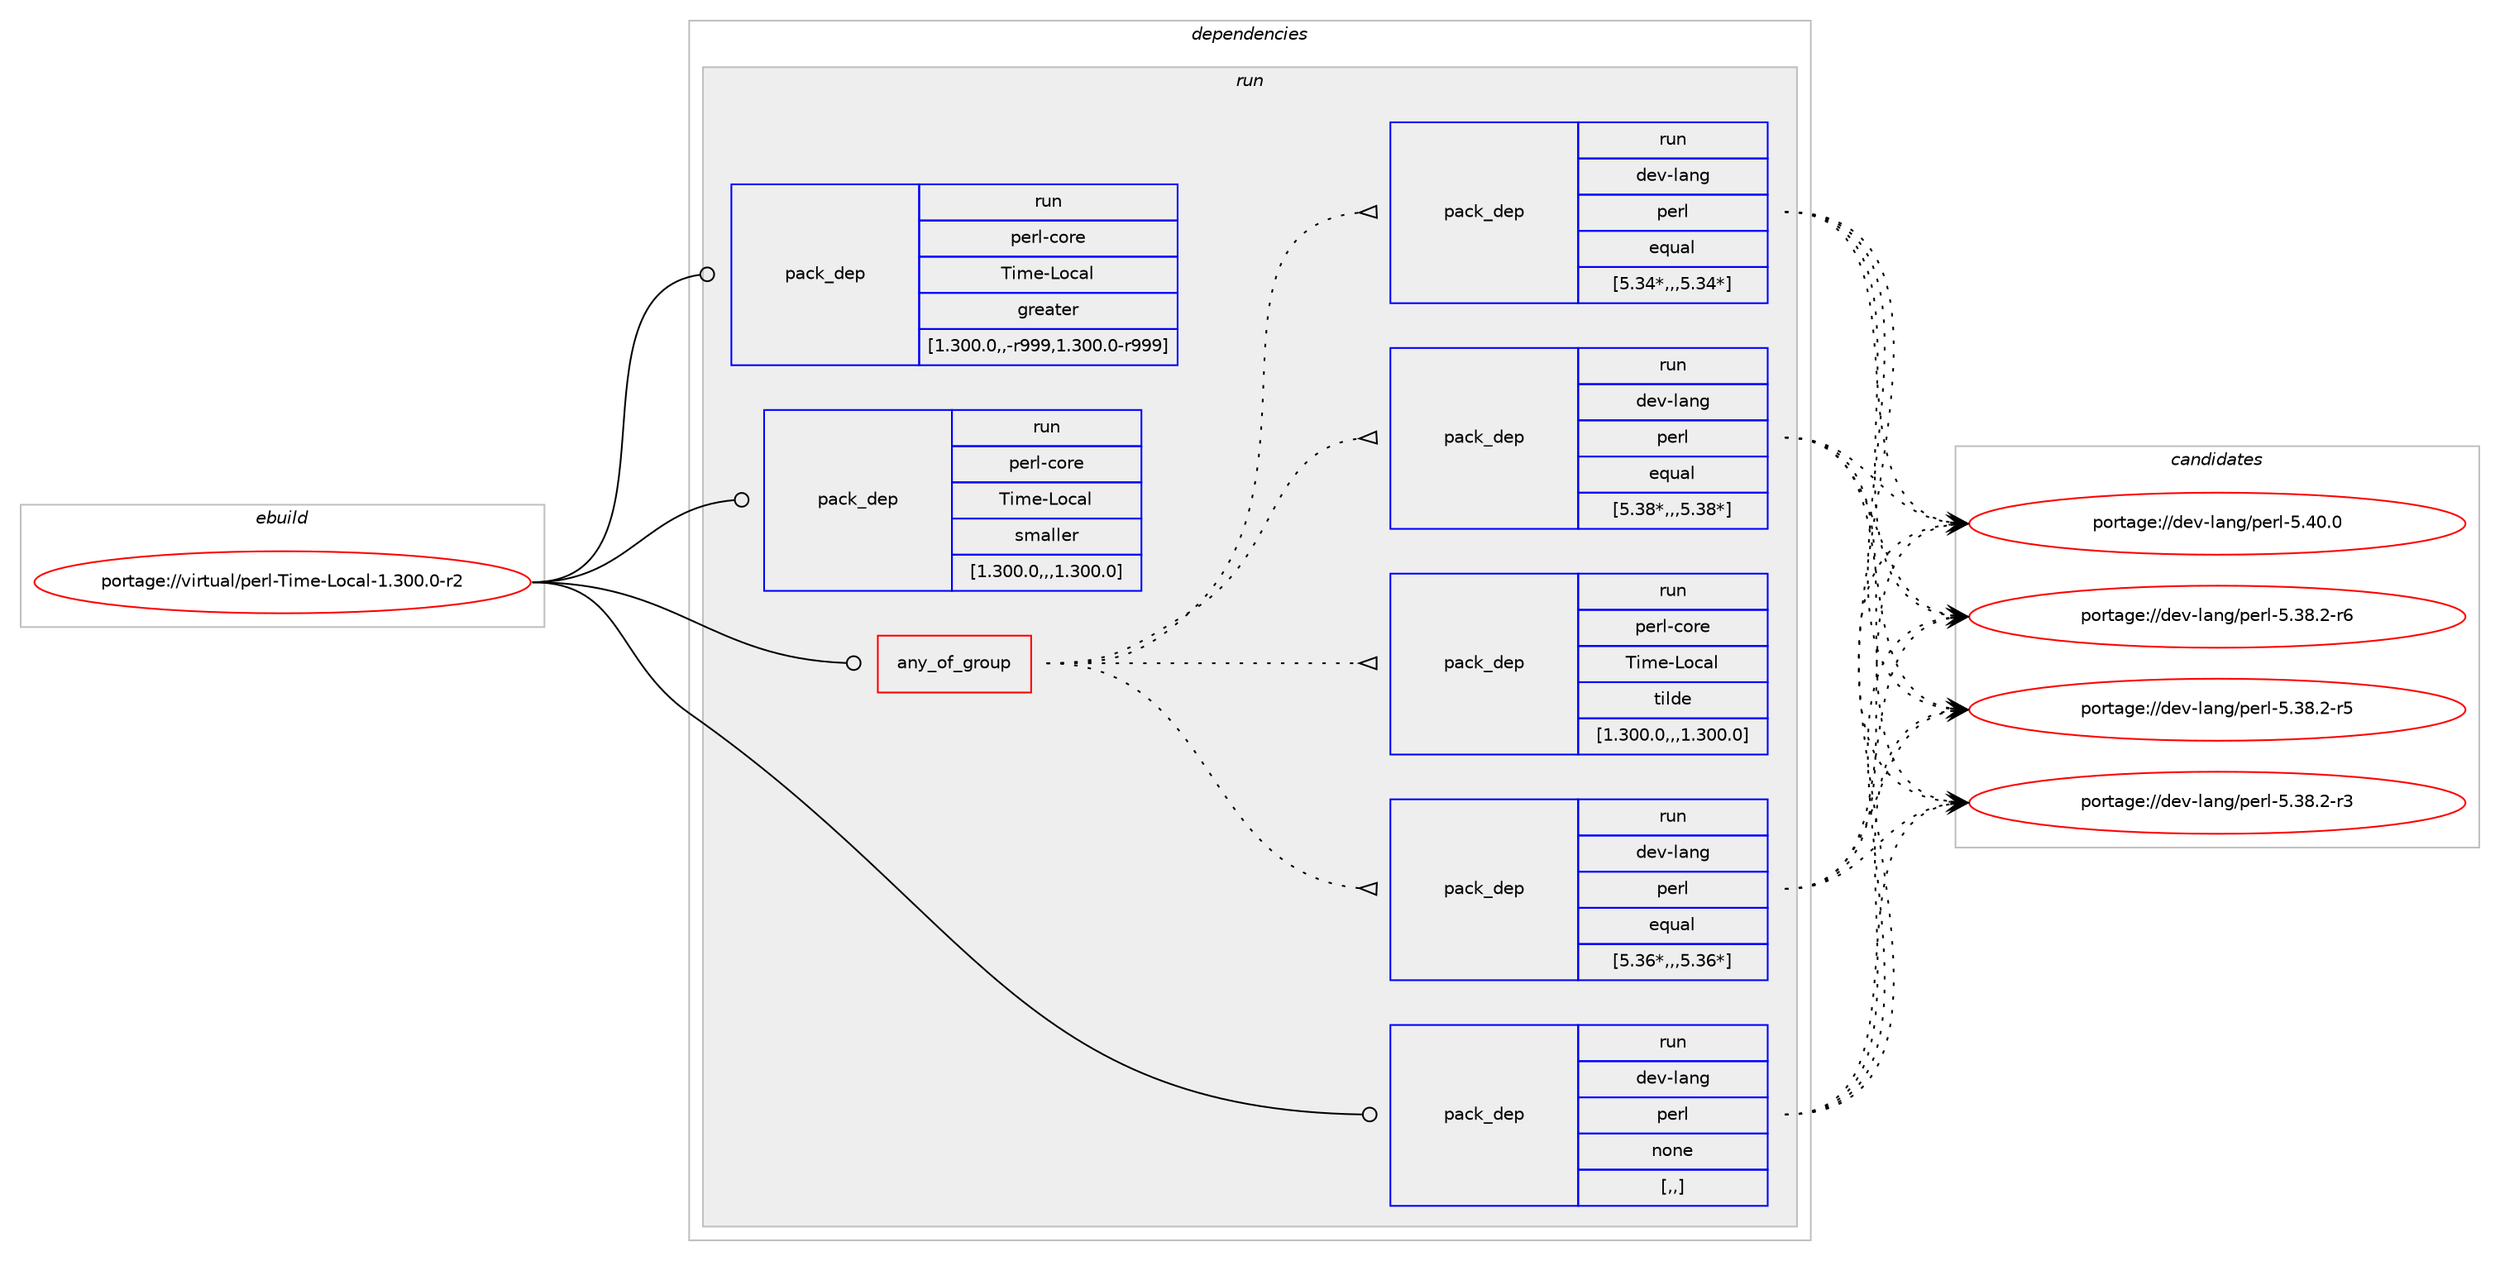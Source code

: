 digraph prolog {

# *************
# Graph options
# *************

newrank=true;
concentrate=true;
compound=true;
graph [rankdir=LR,fontname=Helvetica,fontsize=10,ranksep=1.5];#, ranksep=2.5, nodesep=0.2];
edge  [arrowhead=vee];
node  [fontname=Helvetica,fontsize=10];

# **********
# The ebuild
# **********

subgraph cluster_leftcol {
color=gray;
rank=same;
label=<<i>ebuild</i>>;
id [label="portage://virtual/perl-Time-Local-1.300.0-r2", color=red, width=4, href="../virtual/perl-Time-Local-1.300.0-r2.svg"];
}

# ****************
# The dependencies
# ****************

subgraph cluster_midcol {
color=gray;
label=<<i>dependencies</i>>;
subgraph cluster_compile {
fillcolor="#eeeeee";
style=filled;
label=<<i>compile</i>>;
}
subgraph cluster_compileandrun {
fillcolor="#eeeeee";
style=filled;
label=<<i>compile and run</i>>;
}
subgraph cluster_run {
fillcolor="#eeeeee";
style=filled;
label=<<i>run</i>>;
subgraph any61 {
dependency4638 [label=<<TABLE BORDER="0" CELLBORDER="1" CELLSPACING="0" CELLPADDING="4"><TR><TD CELLPADDING="10">any_of_group</TD></TR></TABLE>>, shape=none, color=red];subgraph pack3802 {
dependency4639 [label=<<TABLE BORDER="0" CELLBORDER="1" CELLSPACING="0" CELLPADDING="4" WIDTH="220"><TR><TD ROWSPAN="6" CELLPADDING="30">pack_dep</TD></TR><TR><TD WIDTH="110">run</TD></TR><TR><TD>dev-lang</TD></TR><TR><TD>perl</TD></TR><TR><TD>equal</TD></TR><TR><TD>[5.38*,,,5.38*]</TD></TR></TABLE>>, shape=none, color=blue];
}
dependency4638:e -> dependency4639:w [weight=20,style="dotted",arrowhead="oinv"];
subgraph pack3803 {
dependency4640 [label=<<TABLE BORDER="0" CELLBORDER="1" CELLSPACING="0" CELLPADDING="4" WIDTH="220"><TR><TD ROWSPAN="6" CELLPADDING="30">pack_dep</TD></TR><TR><TD WIDTH="110">run</TD></TR><TR><TD>dev-lang</TD></TR><TR><TD>perl</TD></TR><TR><TD>equal</TD></TR><TR><TD>[5.36*,,,5.36*]</TD></TR></TABLE>>, shape=none, color=blue];
}
dependency4638:e -> dependency4640:w [weight=20,style="dotted",arrowhead="oinv"];
subgraph pack3804 {
dependency4641 [label=<<TABLE BORDER="0" CELLBORDER="1" CELLSPACING="0" CELLPADDING="4" WIDTH="220"><TR><TD ROWSPAN="6" CELLPADDING="30">pack_dep</TD></TR><TR><TD WIDTH="110">run</TD></TR><TR><TD>dev-lang</TD></TR><TR><TD>perl</TD></TR><TR><TD>equal</TD></TR><TR><TD>[5.34*,,,5.34*]</TD></TR></TABLE>>, shape=none, color=blue];
}
dependency4638:e -> dependency4641:w [weight=20,style="dotted",arrowhead="oinv"];
subgraph pack3805 {
dependency4642 [label=<<TABLE BORDER="0" CELLBORDER="1" CELLSPACING="0" CELLPADDING="4" WIDTH="220"><TR><TD ROWSPAN="6" CELLPADDING="30">pack_dep</TD></TR><TR><TD WIDTH="110">run</TD></TR><TR><TD>perl-core</TD></TR><TR><TD>Time-Local</TD></TR><TR><TD>tilde</TD></TR><TR><TD>[1.300.0,,,1.300.0]</TD></TR></TABLE>>, shape=none, color=blue];
}
dependency4638:e -> dependency4642:w [weight=20,style="dotted",arrowhead="oinv"];
}
id:e -> dependency4638:w [weight=20,style="solid",arrowhead="odot"];
subgraph pack3806 {
dependency4643 [label=<<TABLE BORDER="0" CELLBORDER="1" CELLSPACING="0" CELLPADDING="4" WIDTH="220"><TR><TD ROWSPAN="6" CELLPADDING="30">pack_dep</TD></TR><TR><TD WIDTH="110">run</TD></TR><TR><TD>dev-lang</TD></TR><TR><TD>perl</TD></TR><TR><TD>none</TD></TR><TR><TD>[,,]</TD></TR></TABLE>>, shape=none, color=blue];
}
id:e -> dependency4643:w [weight=20,style="solid",arrowhead="odot"];
subgraph pack3807 {
dependency4644 [label=<<TABLE BORDER="0" CELLBORDER="1" CELLSPACING="0" CELLPADDING="4" WIDTH="220"><TR><TD ROWSPAN="6" CELLPADDING="30">pack_dep</TD></TR><TR><TD WIDTH="110">run</TD></TR><TR><TD>perl-core</TD></TR><TR><TD>Time-Local</TD></TR><TR><TD>greater</TD></TR><TR><TD>[1.300.0,,-r999,1.300.0-r999]</TD></TR></TABLE>>, shape=none, color=blue];
}
id:e -> dependency4644:w [weight=20,style="solid",arrowhead="odot"];
subgraph pack3808 {
dependency4645 [label=<<TABLE BORDER="0" CELLBORDER="1" CELLSPACING="0" CELLPADDING="4" WIDTH="220"><TR><TD ROWSPAN="6" CELLPADDING="30">pack_dep</TD></TR><TR><TD WIDTH="110">run</TD></TR><TR><TD>perl-core</TD></TR><TR><TD>Time-Local</TD></TR><TR><TD>smaller</TD></TR><TR><TD>[1.300.0,,,1.300.0]</TD></TR></TABLE>>, shape=none, color=blue];
}
id:e -> dependency4645:w [weight=20,style="solid",arrowhead="odot"];
}
}

# **************
# The candidates
# **************

subgraph cluster_choices {
rank=same;
color=gray;
label=<<i>candidates</i>>;

subgraph choice3802 {
color=black;
nodesep=1;
choice10010111845108971101034711210111410845534652484648 [label="portage://dev-lang/perl-5.40.0", color=red, width=4,href="../dev-lang/perl-5.40.0.svg"];
choice100101118451089711010347112101114108455346515646504511454 [label="portage://dev-lang/perl-5.38.2-r6", color=red, width=4,href="../dev-lang/perl-5.38.2-r6.svg"];
choice100101118451089711010347112101114108455346515646504511453 [label="portage://dev-lang/perl-5.38.2-r5", color=red, width=4,href="../dev-lang/perl-5.38.2-r5.svg"];
choice100101118451089711010347112101114108455346515646504511451 [label="portage://dev-lang/perl-5.38.2-r3", color=red, width=4,href="../dev-lang/perl-5.38.2-r3.svg"];
dependency4639:e -> choice10010111845108971101034711210111410845534652484648:w [style=dotted,weight="100"];
dependency4639:e -> choice100101118451089711010347112101114108455346515646504511454:w [style=dotted,weight="100"];
dependency4639:e -> choice100101118451089711010347112101114108455346515646504511453:w [style=dotted,weight="100"];
dependency4639:e -> choice100101118451089711010347112101114108455346515646504511451:w [style=dotted,weight="100"];
}
subgraph choice3803 {
color=black;
nodesep=1;
choice10010111845108971101034711210111410845534652484648 [label="portage://dev-lang/perl-5.40.0", color=red, width=4,href="../dev-lang/perl-5.40.0.svg"];
choice100101118451089711010347112101114108455346515646504511454 [label="portage://dev-lang/perl-5.38.2-r6", color=red, width=4,href="../dev-lang/perl-5.38.2-r6.svg"];
choice100101118451089711010347112101114108455346515646504511453 [label="portage://dev-lang/perl-5.38.2-r5", color=red, width=4,href="../dev-lang/perl-5.38.2-r5.svg"];
choice100101118451089711010347112101114108455346515646504511451 [label="portage://dev-lang/perl-5.38.2-r3", color=red, width=4,href="../dev-lang/perl-5.38.2-r3.svg"];
dependency4640:e -> choice10010111845108971101034711210111410845534652484648:w [style=dotted,weight="100"];
dependency4640:e -> choice100101118451089711010347112101114108455346515646504511454:w [style=dotted,weight="100"];
dependency4640:e -> choice100101118451089711010347112101114108455346515646504511453:w [style=dotted,weight="100"];
dependency4640:e -> choice100101118451089711010347112101114108455346515646504511451:w [style=dotted,weight="100"];
}
subgraph choice3804 {
color=black;
nodesep=1;
choice10010111845108971101034711210111410845534652484648 [label="portage://dev-lang/perl-5.40.0", color=red, width=4,href="../dev-lang/perl-5.40.0.svg"];
choice100101118451089711010347112101114108455346515646504511454 [label="portage://dev-lang/perl-5.38.2-r6", color=red, width=4,href="../dev-lang/perl-5.38.2-r6.svg"];
choice100101118451089711010347112101114108455346515646504511453 [label="portage://dev-lang/perl-5.38.2-r5", color=red, width=4,href="../dev-lang/perl-5.38.2-r5.svg"];
choice100101118451089711010347112101114108455346515646504511451 [label="portage://dev-lang/perl-5.38.2-r3", color=red, width=4,href="../dev-lang/perl-5.38.2-r3.svg"];
dependency4641:e -> choice10010111845108971101034711210111410845534652484648:w [style=dotted,weight="100"];
dependency4641:e -> choice100101118451089711010347112101114108455346515646504511454:w [style=dotted,weight="100"];
dependency4641:e -> choice100101118451089711010347112101114108455346515646504511453:w [style=dotted,weight="100"];
dependency4641:e -> choice100101118451089711010347112101114108455346515646504511451:w [style=dotted,weight="100"];
}
subgraph choice3805 {
color=black;
nodesep=1;
}
subgraph choice3806 {
color=black;
nodesep=1;
choice10010111845108971101034711210111410845534652484648 [label="portage://dev-lang/perl-5.40.0", color=red, width=4,href="../dev-lang/perl-5.40.0.svg"];
choice100101118451089711010347112101114108455346515646504511454 [label="portage://dev-lang/perl-5.38.2-r6", color=red, width=4,href="../dev-lang/perl-5.38.2-r6.svg"];
choice100101118451089711010347112101114108455346515646504511453 [label="portage://dev-lang/perl-5.38.2-r5", color=red, width=4,href="../dev-lang/perl-5.38.2-r5.svg"];
choice100101118451089711010347112101114108455346515646504511451 [label="portage://dev-lang/perl-5.38.2-r3", color=red, width=4,href="../dev-lang/perl-5.38.2-r3.svg"];
dependency4643:e -> choice10010111845108971101034711210111410845534652484648:w [style=dotted,weight="100"];
dependency4643:e -> choice100101118451089711010347112101114108455346515646504511454:w [style=dotted,weight="100"];
dependency4643:e -> choice100101118451089711010347112101114108455346515646504511453:w [style=dotted,weight="100"];
dependency4643:e -> choice100101118451089711010347112101114108455346515646504511451:w [style=dotted,weight="100"];
}
subgraph choice3807 {
color=black;
nodesep=1;
}
subgraph choice3808 {
color=black;
nodesep=1;
}
}

}
